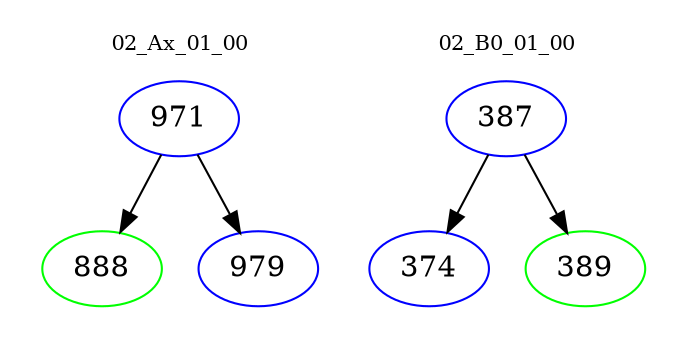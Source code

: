 digraph{
subgraph cluster_0 {
color = white
label = "02_Ax_01_00";
fontsize=10;
T0_971 [label="971", color="blue"]
T0_971 -> T0_888 [color="black"]
T0_888 [label="888", color="green"]
T0_971 -> T0_979 [color="black"]
T0_979 [label="979", color="blue"]
}
subgraph cluster_1 {
color = white
label = "02_B0_01_00";
fontsize=10;
T1_387 [label="387", color="blue"]
T1_387 -> T1_374 [color="black"]
T1_374 [label="374", color="blue"]
T1_387 -> T1_389 [color="black"]
T1_389 [label="389", color="green"]
}
}
